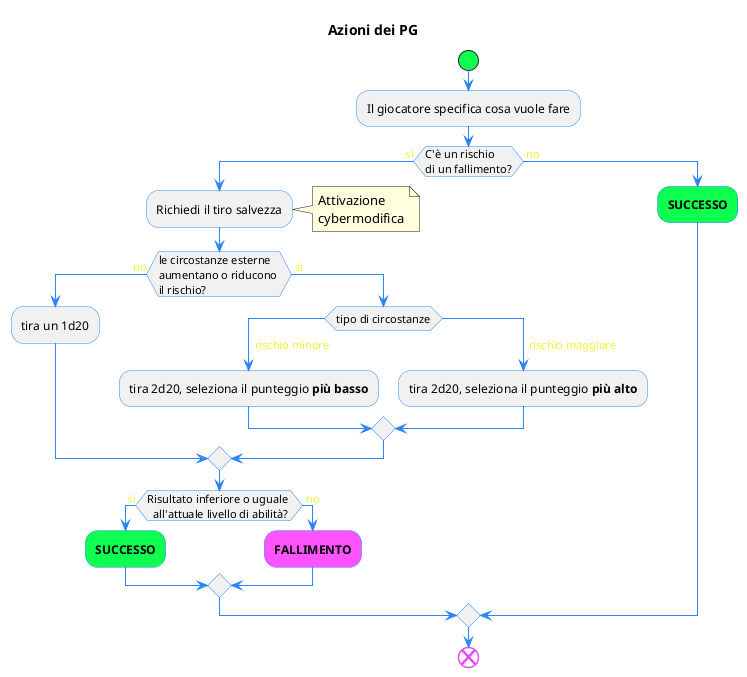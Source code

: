 @startuml "Azioni dei PG"
skinparam defaultFontName Oxanium
skinparam activity {
  StartColor #0fff50
  BarColor #2c84fa
  EndColor #e949f5
  BorderColor #2c84fa
  ArrowColor #2c84fa
  FontName Oxanium
}
title "Azioni dei PG" 
start
:Il giocatore specifica cosa vuole fare;
if (C'è un rischio
di un fallimento?) then (<color:#f2f230>  sì)
:Richiedi il tiro salvezza;
  note right
   Attivazione 
   cybermodifica
  endnote
  if (le circostanze esterne 
aumentano o riducono 
il rischio?) then (<color:#f2f230> no)
    :tira un 1d20;
  else (<color:#f2f230> sì)
   switch (tipo di circostanze) 
   case ( <color:#f2f230> rischio minore)
   :tira 2d20, seleziona il punteggio **più basso**;
   case ( <color:#f2f230> rischio maggiore)
   :tira 2d20, seleziona il punteggio **più alto**;
   endswitch
  endif 
  if (Risultato inferiore o uguale 
  all'attuale livello di abilità?) then (<color:#f2f230> sì)
  #0fff50 :**SUCCESSO**;
  else (<color:#f2f230> no)
  #ff54ff :**FALLIMENTO**;
  endif
else (<color:#f2f230> no)
#0fff50 :**SUCCESSO**;
endif 
end
@enduml

@startuml "Combattimento fisico"
title "Combattimento fisico"
skinparam defaultFontName Oxanium
skinparam activity {
  StartColor #0fff50
  BarColor #2c84fa
  EndColor #e949f5
  BorderColor #2c84fa
  ArrowColor #2c84fa
  FontName Oxanium
}
start
:Inizia del round;
if (Il giocatore vuole 
ritirarsi dal combattimento?) then (<color:#f2f230> sì)
:Chiedi una prova di BIO;
 note left
   Attivazione 
   cybermodifica
 endnote
if (Prova superata e il giocatore
ha un posto sicuro dove rifugiarsi?) then (<color:#f2f230> sì)
:Il giocatore abbandona il combattimento;
stop
else (<color:#f2f230> no)
:Il giocatore continua a combattere;
endif
endif
if (il personaggio può essere colto di sorpresa
    e vuole agire prima degli avversari?) then (<color:#f2f230> sì)
  :Chiedi una prova di BIO;
  note left
   Attivazione 
   cybermodifica
  endnote
  if (Prova di BIO passata?) then (<color:#f2f230> sì)
    :Il personaggio agisce prima degli avversari;
  else (<color:#f2f230> no)
    :Tutte le azioni del round
     avvengono simultaneamente;
  endif
else (<color:#f2f230> no)
    :Tutte le azioni del round
     avvengono simultaneamente;
endif
:Il personaggio può muoversi;
:Un personaggio può eseguire un attacco o un'altra azione;
if (Attacco o azione?) then (<color:#f2f230> attacco)
#f2f230 :Salta l'algoritmo di attacco;
else (<color:#f2f230> azione)
  if (l'azione è rischiosa?) then (<color:#f2f230> sì)
    :Richiedi un tiro di salvezza adeguato;
    note left
   Attivazione 
   cybermodifica
    endnote
    if (Prova superata?) then (<color:#f2f230> sì)
    #0fff50 :**SUCCESSO**;
    else (<color:#f2f230> no)
    #ff54ff:**FALLIMENTO**;
    endif
  else (<color:#f2f230> no)
    #0fff50 :**SUCCESSO**;
  endif 
endif
end
@enduml

@startuml "Attacco fisico"
title "Attacco fisico"
skinparam defaultFontName Oxanium
skinparam activity {
  StartColor #0fff50
  BarColor #2c84fa
  EndColor #e949f5
  BorderColor #2c84fa
  ArrowColor #2c84fa
  FontName Oxanium
}
start
group Determina \nla taglia del\ndado di danno
:un dado danno standard;
if (many attackers?) then (<color:#f2f230> sì)
:aggiungi un dado per ogni attaccante;
else (<color:#f2f230> no)
endif
if (attacco a doppia arma?) then (<color:#f2f230> sì)
:aggiungere un dado per ciascun \nattaccante con una doppia arma;
else (<color:#f2f230> no)
endif
end group
group Determinare \nil tipo di\ndadi danno
:Individualmente per ogni attaccante;
if (attaccare senza un'arma definita?) then (<color:#f2f230> sì)
:1d4;
else (<color:#f2f230> no)
:dadi danno dell'arma;
switch (modificatore di attacco)
case (<color:#f2f230> posizione compromessa)
:1d4o rispettivamente
dado dell'arma __compromesso__ ;
case (<color:#f2f230> vantaggio)
:1d12 o rispettivamente
dado dell'arma __potenziato__;
endswitch 
endif
end group
:Fai un tiro di dadi;
note right
Attivazione cybermodifiche dell'attaccante
end note
if (L'arma ha la caratterisca "scoppio"?) then (<color:#f2f230> sì)
:ripetere il tiro per i danni
per ogni personaggio
nel raggio d'azione;
endif
:Seleziona il punteggio più alto;
:Sottrai il valore di armatura 
__effettivo__ della vittima 
dal risultato del tiro;
if (PF dell'avversario inferiori o uguali a zero?) then (<color:#f2f230> no)
:Sottrai i punti danno
dagli __effettivi__ PF dell'avversario;
note right
Attivazione Cybermodifiche
dell'avversario
endnote
else (<color:#f2f230> sì)
endif 
if (numero di punti danno rimanenti maggiore di zero?) then (<color:#f2f230> sì)
:sottrarre la quantità rimanente di punti danno
dalla BIO del tuo avversario;
note right
Attivazione Cybermodifiche
dell'avversario
endnote
:Esegui una prova di danno critico;
if (Prova superata?) then (<color:#f2f230> sì)
  end
else (<color:#f2f230> no)
  :applica tutti gli effetti
  di danno critico;
  note right
  Attivazione
  cybermodifiche
  endnote
endif
else (<color:#f2f230> no)
 end
endif
end
@enduml

@startuml "Attacco nell'Infosfera"
title "Attacco nell'Infosfera"
skinparam defaultFontName Oxanium
skinparam activity {
  StartColor #0fff50
  BarColor #2c84fa
  EndColor #e949f5
  BorderColor #2c84fa
  ArrowColor #2c84fa
  FontName Oxanium
}
start
group Determina \ni dadi danno
:Dadi danno del neuroprocessore come standard;
if (attaccanti multipli?) then (<color:#f2f230> sì)
:aggiungi un dado per ogni attaccante;
else (<color:#f2f230> no)
endif
end group
:Fai un tiro;
:Seleziona un attaccante e
ricorda il risultato del suo tiro
(attacco al neuroprocessore);
:aggiungi i dadi
di attivazione software;
note right
Attivazione del software
dell'attaccante selezionato
endnote 
:eseguire un tiro aggiuntivo
di dadi danno software
e aggiungi il risultato
all'attacco al neuroprocessore;
:Sottrai il valore
di armatura INF dell'avversario
dal risultato;
note right
Attivazione
software nodo
endnote
if (PF del nodo minori o uguali a zero?) then (<color:#f2f230> sì)
#0fff50 :prendi il controllo del nodo;
else (<color:#f2f230> no)
  :Sottrai i punti danno
  dai PF __effettivi__ del nodo.;
note right
Attivazione
software nodo
endnote
endif
if (numero di punti danno rimanenti
    maggiori di zero?) then (<color:#f2f230> sì)
:sottrai il totale rimanente di
punti danno dall'INF del nodo;
note right
Attivazione
software nodo
endnote
:Esegui una prova di danno critico;
if (Prova superata?) then (<color:#f2f230> sì)
  end
else (<color:#f2f230> no)
  :applica gli effetti 
  dei danni critici;
  note right
  Attivazione
  software nodo
  endnote
endif
else (<color:#f2f230> no)
 end
endif
end
@enduml

@startuml "Attacco ICE"
title "Attacco ICE"
skinparam defaultFontName Oxanium
skinparam activity {
  StartColor #0fff50
  BarColor #2c84fa
  EndColor #e949f5
  BorderColor #2c84fa
  ArrowColor #2c84fa
  FontName Oxanium
}
start
:Tira il dado ICE;
note right
Attivazione software
dell'hacker
endnote 
:Sottrai l'armatura di INF dell'haker
al risultato del tiro;

if (PF dell'hacker inferiori o uguali a zero?) then (<color:#f2f230> sì)
#e949f5 :L'hacker non può muoversi \nnella rete o disconnettersi;
else (<color:#f2f230> no)
 :Sottrai i punti danno
 dai PF __effettivi__ dell'hacker;
 note right
Attivazione software
dell'hacker
 endnote
endif
if (punti danno maggiori al livello PF dell'hacker?) then (<color:#f2f230> sì)
:sottrai la quantità rimanente di punti danno
dall'INF dell'hacker;
note right
  Attivazione software
  dell'hacker
endnote
:Esegui una prova di danno critico;
if (Prova superata?) then (<color:#f2f230> sì)
  end
else (<color:#f2f230> no)
  :applica gli effetti \n del danno critico;
  note right
  Attivazione software
  dell'hacker
  endnote
  if (Black ICE) then (<color:#f2f230> sì)
  :sottrarre dalla PSI dell'hacker 
  gli stessi punti sottratti alla INF;
  endif
endif
else (<color:#f2f230> no)
 end
endif
end
@enduml